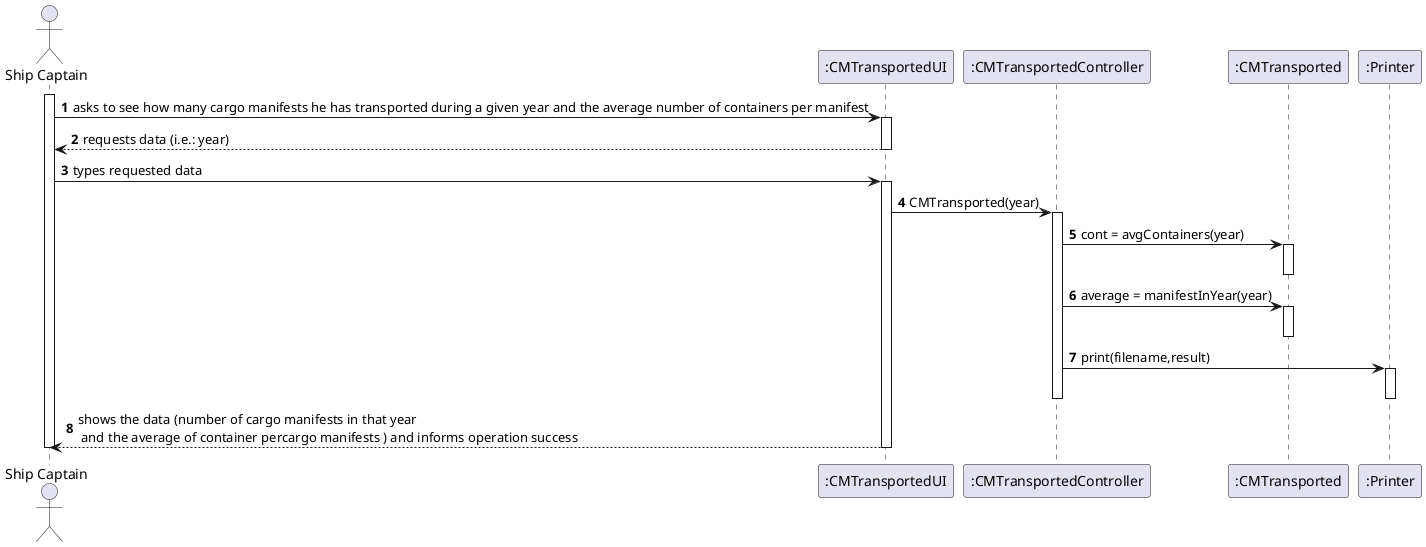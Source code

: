 @startuml
'https://plantuml.com/sequence-diagram

autonumber
actor "Ship Captain" as SC
participant ":CMTransportedUI" as CTUI
participant ":CMTransportedController" as CTC
participant ":CMTransported" as CT
participant ":Printer" as P

activate SC
SC -> CTUI: asks to see how many cargo manifests he has transported during a given year and the average number of containers per manifest
activate CTUI
CTUI --> SC: requests data (i.e.: year)
deactivate CTUI

SC -> CTUI: types requested data
activate CTUI
CTUI -> CTC : CMTransported(year)
activate CTC
CTC -> CT : cont = avgContainers(year)
activate CT
deactivate CT
CTC -> CT : average = manifestInYear(year)
activate CT
deactivate CT
CTC -> P : print(filename,result)
activate P
deactivate P
deactivate CTC
CTUI --> SC : shows the data (number of cargo manifests in that year \n and the average of container percargo manifests ) and informs operation success
deactivate CTUI
deactivate SC

@enduml